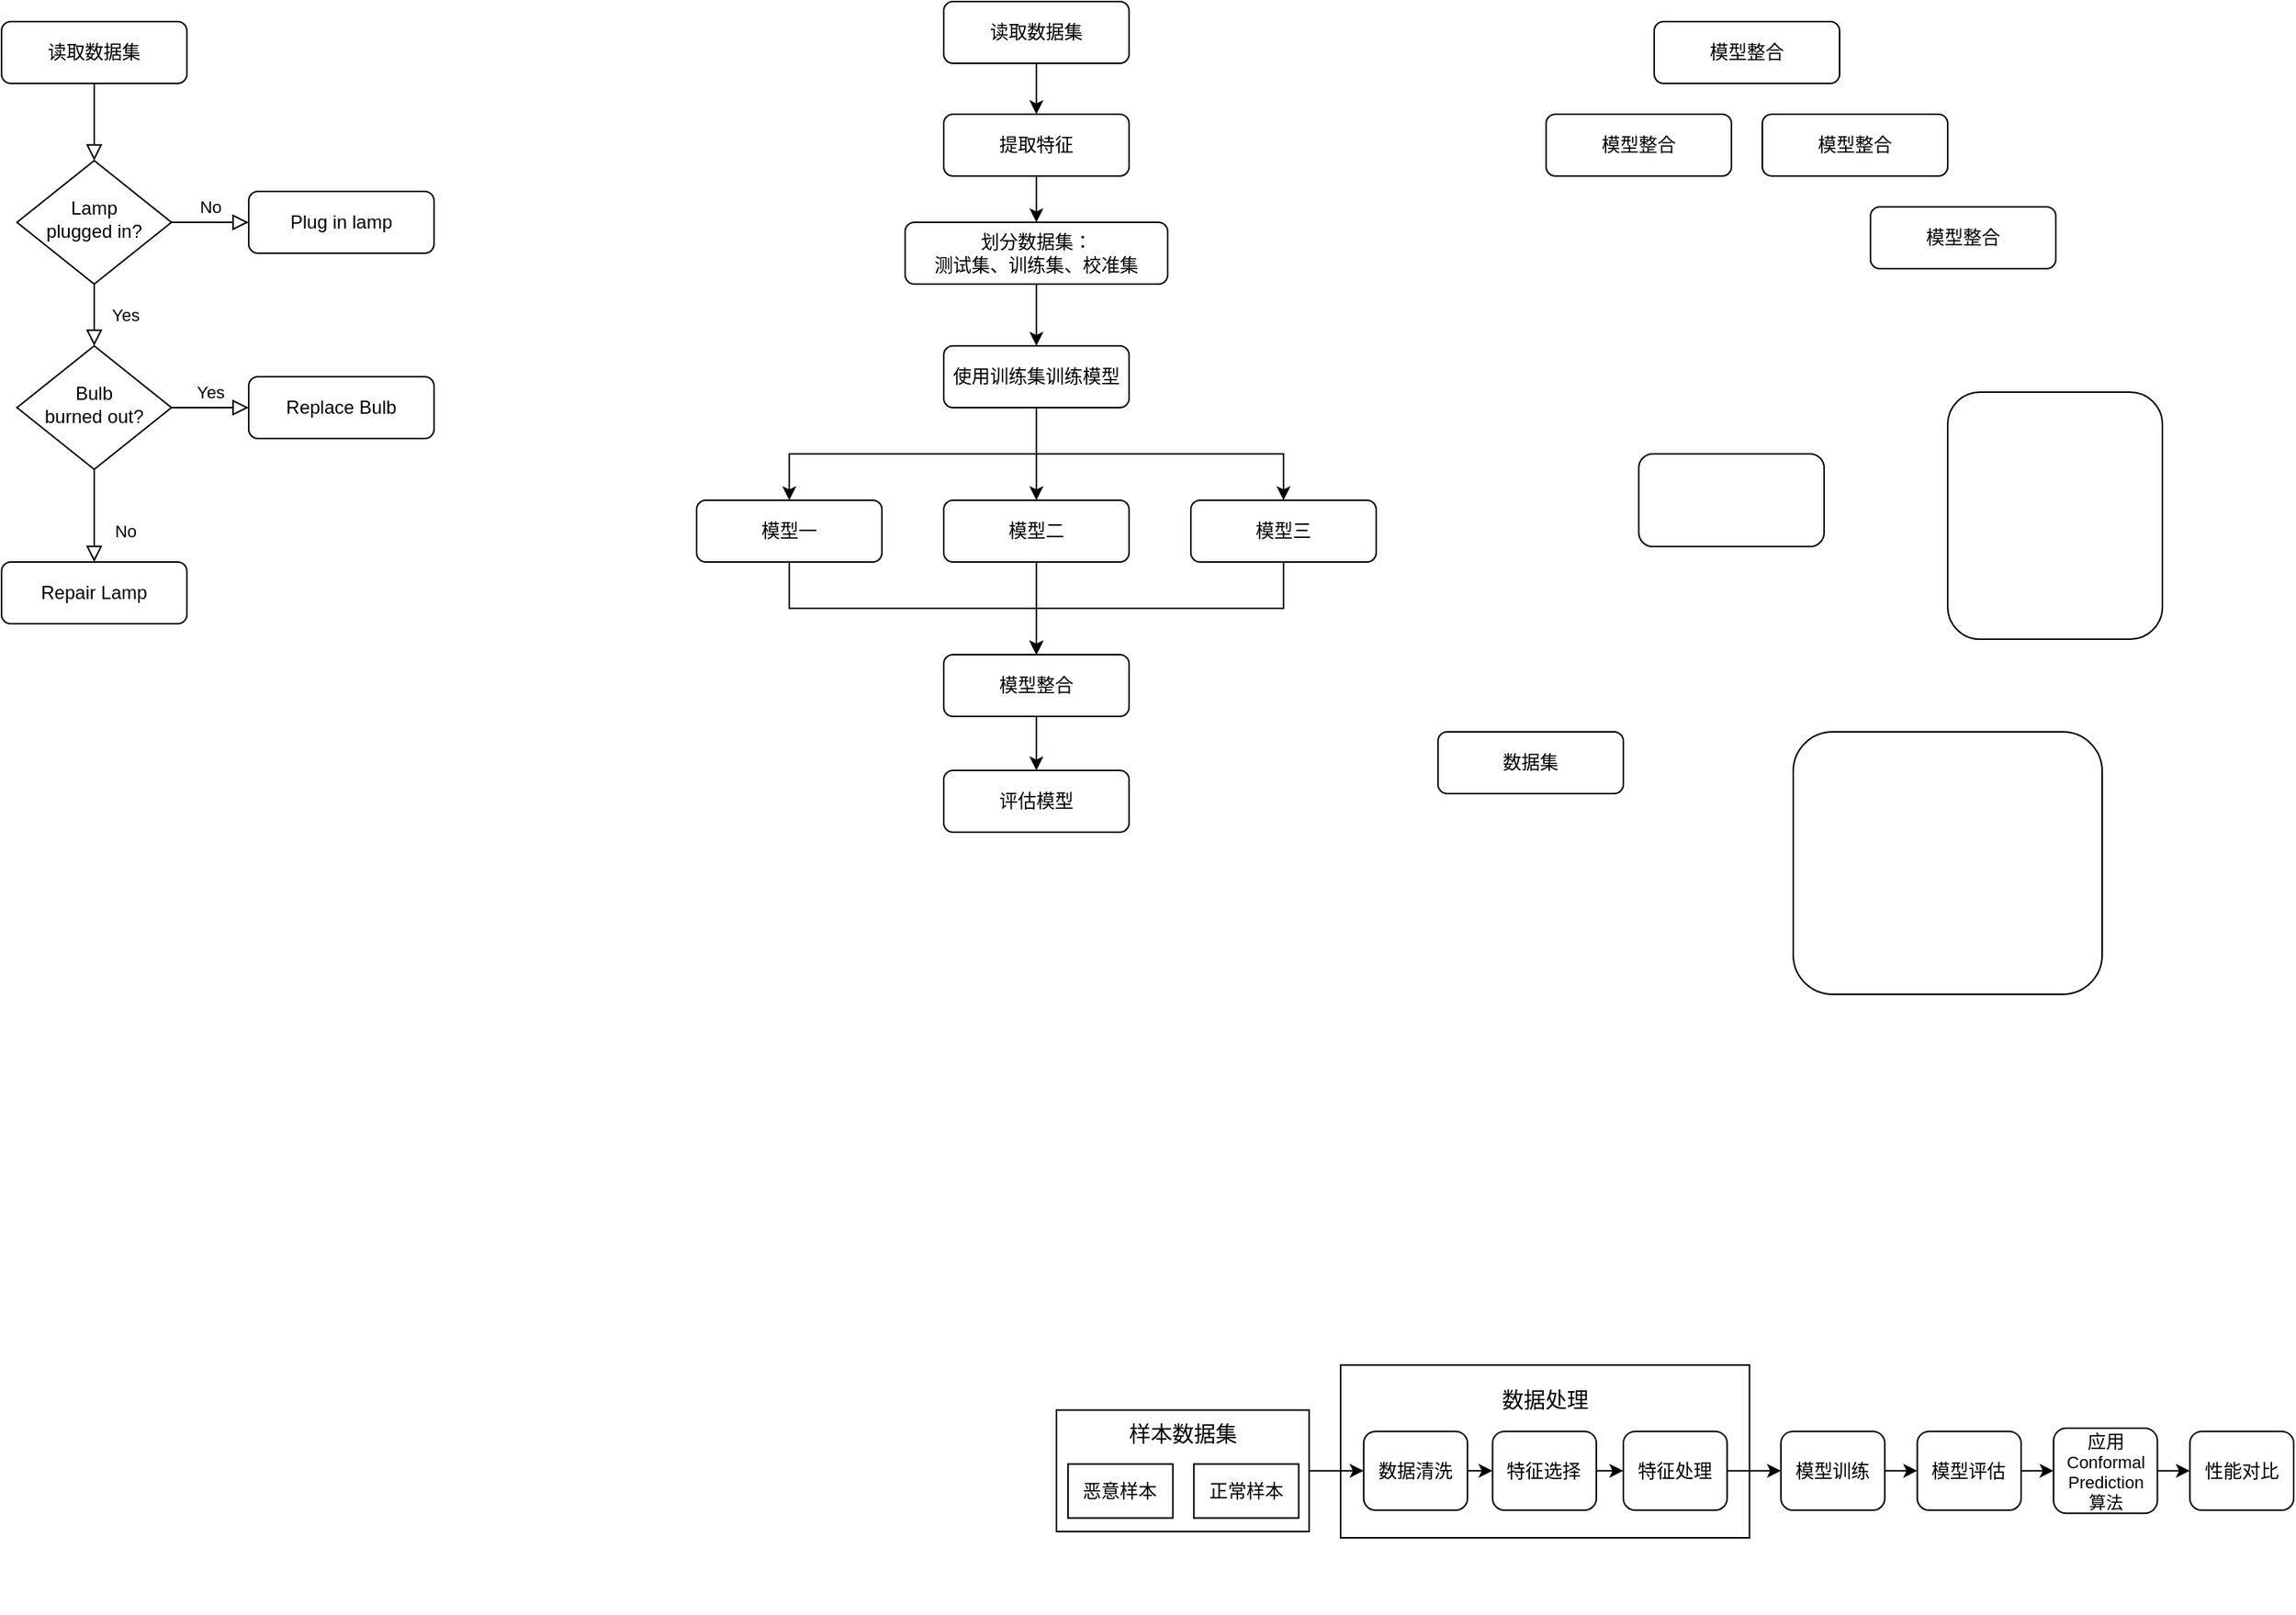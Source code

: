 <mxfile version="24.2.5" type="github">
  <diagram id="C5RBs43oDa-KdzZeNtuy" name="Page-1">
    <mxGraphModel dx="2012" dy="1358" grid="0" gridSize="10" guides="1" tooltips="1" connect="1" arrows="1" fold="1" page="1" pageScale="1" pageWidth="827" pageHeight="1169" math="0" shadow="0">
      <root>
        <mxCell id="WIyWlLk6GJQsqaUBKTNV-0" />
        <mxCell id="WIyWlLk6GJQsqaUBKTNV-1" parent="WIyWlLk6GJQsqaUBKTNV-0" />
        <mxCell id="WIyWlLk6GJQsqaUBKTNV-2" value="" style="rounded=0;html=1;jettySize=auto;orthogonalLoop=1;fontSize=11;endArrow=block;endFill=0;endSize=8;strokeWidth=1;shadow=0;labelBackgroundColor=none;edgeStyle=orthogonalEdgeStyle;" parent="WIyWlLk6GJQsqaUBKTNV-1" source="WIyWlLk6GJQsqaUBKTNV-3" target="WIyWlLk6GJQsqaUBKTNV-6" edge="1">
          <mxGeometry relative="1" as="geometry" />
        </mxCell>
        <mxCell id="WIyWlLk6GJQsqaUBKTNV-3" value="读取数据集" style="rounded=1;whiteSpace=wrap;html=1;fontSize=12;glass=0;strokeWidth=1;shadow=0;" parent="WIyWlLk6GJQsqaUBKTNV-1" vertex="1">
          <mxGeometry x="160" y="80" width="120" height="40" as="geometry" />
        </mxCell>
        <mxCell id="WIyWlLk6GJQsqaUBKTNV-4" value="Yes" style="rounded=0;html=1;jettySize=auto;orthogonalLoop=1;fontSize=11;endArrow=block;endFill=0;endSize=8;strokeWidth=1;shadow=0;labelBackgroundColor=none;edgeStyle=orthogonalEdgeStyle;" parent="WIyWlLk6GJQsqaUBKTNV-1" source="WIyWlLk6GJQsqaUBKTNV-6" target="WIyWlLk6GJQsqaUBKTNV-10" edge="1">
          <mxGeometry y="20" relative="1" as="geometry">
            <mxPoint as="offset" />
          </mxGeometry>
        </mxCell>
        <mxCell id="WIyWlLk6GJQsqaUBKTNV-5" value="No" style="edgeStyle=orthogonalEdgeStyle;rounded=0;html=1;jettySize=auto;orthogonalLoop=1;fontSize=11;endArrow=block;endFill=0;endSize=8;strokeWidth=1;shadow=0;labelBackgroundColor=none;" parent="WIyWlLk6GJQsqaUBKTNV-1" source="WIyWlLk6GJQsqaUBKTNV-6" target="WIyWlLk6GJQsqaUBKTNV-7" edge="1">
          <mxGeometry y="10" relative="1" as="geometry">
            <mxPoint as="offset" />
          </mxGeometry>
        </mxCell>
        <mxCell id="WIyWlLk6GJQsqaUBKTNV-6" value="Lamp&lt;br&gt;plugged in?" style="rhombus;whiteSpace=wrap;html=1;shadow=0;fontFamily=Helvetica;fontSize=12;align=center;strokeWidth=1;spacing=6;spacingTop=-4;" parent="WIyWlLk6GJQsqaUBKTNV-1" vertex="1">
          <mxGeometry x="170" y="170" width="100" height="80" as="geometry" />
        </mxCell>
        <mxCell id="WIyWlLk6GJQsqaUBKTNV-7" value="Plug in lamp" style="rounded=1;whiteSpace=wrap;html=1;fontSize=12;glass=0;strokeWidth=1;shadow=0;" parent="WIyWlLk6GJQsqaUBKTNV-1" vertex="1">
          <mxGeometry x="320" y="190" width="120" height="40" as="geometry" />
        </mxCell>
        <mxCell id="WIyWlLk6GJQsqaUBKTNV-8" value="No" style="rounded=0;html=1;jettySize=auto;orthogonalLoop=1;fontSize=11;endArrow=block;endFill=0;endSize=8;strokeWidth=1;shadow=0;labelBackgroundColor=none;edgeStyle=orthogonalEdgeStyle;" parent="WIyWlLk6GJQsqaUBKTNV-1" source="WIyWlLk6GJQsqaUBKTNV-10" target="WIyWlLk6GJQsqaUBKTNV-11" edge="1">
          <mxGeometry x="0.333" y="20" relative="1" as="geometry">
            <mxPoint as="offset" />
          </mxGeometry>
        </mxCell>
        <mxCell id="WIyWlLk6GJQsqaUBKTNV-9" value="Yes" style="edgeStyle=orthogonalEdgeStyle;rounded=0;html=1;jettySize=auto;orthogonalLoop=1;fontSize=11;endArrow=block;endFill=0;endSize=8;strokeWidth=1;shadow=0;labelBackgroundColor=none;" parent="WIyWlLk6GJQsqaUBKTNV-1" source="WIyWlLk6GJQsqaUBKTNV-10" target="WIyWlLk6GJQsqaUBKTNV-12" edge="1">
          <mxGeometry y="10" relative="1" as="geometry">
            <mxPoint as="offset" />
          </mxGeometry>
        </mxCell>
        <mxCell id="WIyWlLk6GJQsqaUBKTNV-10" value="Bulb&lt;br&gt;burned out?" style="rhombus;whiteSpace=wrap;html=1;shadow=0;fontFamily=Helvetica;fontSize=12;align=center;strokeWidth=1;spacing=6;spacingTop=-4;" parent="WIyWlLk6GJQsqaUBKTNV-1" vertex="1">
          <mxGeometry x="170" y="290" width="100" height="80" as="geometry" />
        </mxCell>
        <mxCell id="WIyWlLk6GJQsqaUBKTNV-11" value="Repair Lamp" style="rounded=1;whiteSpace=wrap;html=1;fontSize=12;glass=0;strokeWidth=1;shadow=0;" parent="WIyWlLk6GJQsqaUBKTNV-1" vertex="1">
          <mxGeometry x="160" y="430" width="120" height="40" as="geometry" />
        </mxCell>
        <mxCell id="WIyWlLk6GJQsqaUBKTNV-12" value="Replace Bulb" style="rounded=1;whiteSpace=wrap;html=1;fontSize=12;glass=0;strokeWidth=1;shadow=0;" parent="WIyWlLk6GJQsqaUBKTNV-1" vertex="1">
          <mxGeometry x="320" y="310" width="120" height="40" as="geometry" />
        </mxCell>
        <mxCell id="8GC-kGIvA9WPgPR1WxOR-9" style="edgeStyle=orthogonalEdgeStyle;rounded=0;orthogonalLoop=1;jettySize=auto;html=1;exitX=0.5;exitY=1;exitDx=0;exitDy=0;entryX=0.5;entryY=0;entryDx=0;entryDy=0;" parent="WIyWlLk6GJQsqaUBKTNV-1" source="8GC-kGIvA9WPgPR1WxOR-0" target="8GC-kGIvA9WPgPR1WxOR-5" edge="1">
          <mxGeometry relative="1" as="geometry" />
        </mxCell>
        <mxCell id="8GC-kGIvA9WPgPR1WxOR-0" value="读取数据集" style="rounded=1;whiteSpace=wrap;html=1;fontSize=12;glass=0;strokeWidth=1;shadow=0;" parent="WIyWlLk6GJQsqaUBKTNV-1" vertex="1">
          <mxGeometry x="770" y="67" width="120" height="40" as="geometry" />
        </mxCell>
        <mxCell id="8GC-kGIvA9WPgPR1WxOR-12" style="edgeStyle=orthogonalEdgeStyle;rounded=0;orthogonalLoop=1;jettySize=auto;html=1;exitX=0.5;exitY=1;exitDx=0;exitDy=0;entryX=0.5;entryY=0;entryDx=0;entryDy=0;" parent="WIyWlLk6GJQsqaUBKTNV-1" source="8GC-kGIvA9WPgPR1WxOR-1" target="8GC-kGIvA9WPgPR1WxOR-6" edge="1">
          <mxGeometry relative="1" as="geometry" />
        </mxCell>
        <mxCell id="8GC-kGIvA9WPgPR1WxOR-1" value="划分数据集：&lt;div&gt;测试集、训练集、校准集&lt;/div&gt;" style="rounded=1;whiteSpace=wrap;html=1;fontSize=12;glass=0;strokeWidth=1;shadow=0;" parent="WIyWlLk6GJQsqaUBKTNV-1" vertex="1">
          <mxGeometry x="745" y="210" width="170" height="40" as="geometry" />
        </mxCell>
        <mxCell id="8GC-kGIvA9WPgPR1WxOR-19" style="edgeStyle=orthogonalEdgeStyle;rounded=0;orthogonalLoop=1;jettySize=auto;html=1;exitX=0.5;exitY=1;exitDx=0;exitDy=0;entryX=0.5;entryY=0;entryDx=0;entryDy=0;" parent="WIyWlLk6GJQsqaUBKTNV-1" source="8GC-kGIvA9WPgPR1WxOR-2" target="8GC-kGIvA9WPgPR1WxOR-8" edge="1">
          <mxGeometry relative="1" as="geometry" />
        </mxCell>
        <mxCell id="8GC-kGIvA9WPgPR1WxOR-2" value="模型二" style="rounded=1;whiteSpace=wrap;html=1;fontSize=12;glass=0;strokeWidth=1;shadow=0;" parent="WIyWlLk6GJQsqaUBKTNV-1" vertex="1">
          <mxGeometry x="770" y="390" width="120" height="40" as="geometry" />
        </mxCell>
        <mxCell id="8GC-kGIvA9WPgPR1WxOR-16" style="edgeStyle=orthogonalEdgeStyle;rounded=0;orthogonalLoop=1;jettySize=auto;html=1;exitX=0.5;exitY=1;exitDx=0;exitDy=0;entryX=0.5;entryY=0;entryDx=0;entryDy=0;" parent="WIyWlLk6GJQsqaUBKTNV-1" source="8GC-kGIvA9WPgPR1WxOR-3" target="8GC-kGIvA9WPgPR1WxOR-8" edge="1">
          <mxGeometry relative="1" as="geometry" />
        </mxCell>
        <mxCell id="8GC-kGIvA9WPgPR1WxOR-3" value="模型一" style="rounded=1;whiteSpace=wrap;html=1;fontSize=12;glass=0;strokeWidth=1;shadow=0;" parent="WIyWlLk6GJQsqaUBKTNV-1" vertex="1">
          <mxGeometry x="610" y="390" width="120" height="40" as="geometry" />
        </mxCell>
        <mxCell id="8GC-kGIvA9WPgPR1WxOR-20" style="edgeStyle=orthogonalEdgeStyle;rounded=0;orthogonalLoop=1;jettySize=auto;html=1;exitX=0.5;exitY=1;exitDx=0;exitDy=0;entryX=0.5;entryY=0;entryDx=0;entryDy=0;" parent="WIyWlLk6GJQsqaUBKTNV-1" source="8GC-kGIvA9WPgPR1WxOR-4" target="8GC-kGIvA9WPgPR1WxOR-8" edge="1">
          <mxGeometry relative="1" as="geometry" />
        </mxCell>
        <mxCell id="8GC-kGIvA9WPgPR1WxOR-4" value="模型三" style="rounded=1;whiteSpace=wrap;html=1;fontSize=12;glass=0;strokeWidth=1;shadow=0;" parent="WIyWlLk6GJQsqaUBKTNV-1" vertex="1">
          <mxGeometry x="930" y="390" width="120" height="40" as="geometry" />
        </mxCell>
        <mxCell id="8GC-kGIvA9WPgPR1WxOR-11" style="edgeStyle=orthogonalEdgeStyle;rounded=0;orthogonalLoop=1;jettySize=auto;html=1;exitX=0.5;exitY=1;exitDx=0;exitDy=0;entryX=0.5;entryY=0;entryDx=0;entryDy=0;" parent="WIyWlLk6GJQsqaUBKTNV-1" source="8GC-kGIvA9WPgPR1WxOR-5" target="8GC-kGIvA9WPgPR1WxOR-1" edge="1">
          <mxGeometry relative="1" as="geometry" />
        </mxCell>
        <mxCell id="8GC-kGIvA9WPgPR1WxOR-5" value="提取特征" style="rounded=1;whiteSpace=wrap;html=1;fontSize=12;glass=0;strokeWidth=1;shadow=0;" parent="WIyWlLk6GJQsqaUBKTNV-1" vertex="1">
          <mxGeometry x="770" y="140" width="120" height="40" as="geometry" />
        </mxCell>
        <mxCell id="8GC-kGIvA9WPgPR1WxOR-13" style="edgeStyle=orthogonalEdgeStyle;rounded=0;orthogonalLoop=1;jettySize=auto;html=1;exitX=0.5;exitY=1;exitDx=0;exitDy=0;entryX=0.5;entryY=0;entryDx=0;entryDy=0;" parent="WIyWlLk6GJQsqaUBKTNV-1" source="8GC-kGIvA9WPgPR1WxOR-6" target="8GC-kGIvA9WPgPR1WxOR-2" edge="1">
          <mxGeometry relative="1" as="geometry" />
        </mxCell>
        <mxCell id="8GC-kGIvA9WPgPR1WxOR-14" style="edgeStyle=orthogonalEdgeStyle;rounded=0;orthogonalLoop=1;jettySize=auto;html=1;exitX=0.5;exitY=1;exitDx=0;exitDy=0;" parent="WIyWlLk6GJQsqaUBKTNV-1" source="8GC-kGIvA9WPgPR1WxOR-6" target="8GC-kGIvA9WPgPR1WxOR-3" edge="1">
          <mxGeometry relative="1" as="geometry" />
        </mxCell>
        <mxCell id="8GC-kGIvA9WPgPR1WxOR-15" style="edgeStyle=orthogonalEdgeStyle;rounded=0;orthogonalLoop=1;jettySize=auto;html=1;exitX=0.5;exitY=1;exitDx=0;exitDy=0;" parent="WIyWlLk6GJQsqaUBKTNV-1" source="8GC-kGIvA9WPgPR1WxOR-6" target="8GC-kGIvA9WPgPR1WxOR-4" edge="1">
          <mxGeometry relative="1" as="geometry" />
        </mxCell>
        <mxCell id="8GC-kGIvA9WPgPR1WxOR-6" value="使用训练集训练模型" style="rounded=1;whiteSpace=wrap;html=1;fontSize=12;glass=0;strokeWidth=1;shadow=0;" parent="WIyWlLk6GJQsqaUBKTNV-1" vertex="1">
          <mxGeometry x="770" y="290" width="120" height="40" as="geometry" />
        </mxCell>
        <mxCell id="8GC-kGIvA9WPgPR1WxOR-30" style="edgeStyle=orthogonalEdgeStyle;rounded=0;orthogonalLoop=1;jettySize=auto;html=1;exitX=0.5;exitY=1;exitDx=0;exitDy=0;entryX=0.5;entryY=0;entryDx=0;entryDy=0;" parent="WIyWlLk6GJQsqaUBKTNV-1" source="8GC-kGIvA9WPgPR1WxOR-8" target="8GC-kGIvA9WPgPR1WxOR-24" edge="1">
          <mxGeometry relative="1" as="geometry" />
        </mxCell>
        <mxCell id="8GC-kGIvA9WPgPR1WxOR-8" value="模型整合" style="rounded=1;whiteSpace=wrap;html=1;fontSize=12;glass=0;strokeWidth=1;shadow=0;" parent="WIyWlLk6GJQsqaUBKTNV-1" vertex="1">
          <mxGeometry x="770" y="490" width="120" height="40" as="geometry" />
        </mxCell>
        <mxCell id="8GC-kGIvA9WPgPR1WxOR-22" value="模型整合" style="rounded=1;whiteSpace=wrap;html=1;fontSize=12;glass=0;strokeWidth=1;shadow=0;" parent="WIyWlLk6GJQsqaUBKTNV-1" vertex="1">
          <mxGeometry x="1300" y="140" width="120" height="40" as="geometry" />
        </mxCell>
        <mxCell id="8GC-kGIvA9WPgPR1WxOR-23" value="模型整合" style="rounded=1;whiteSpace=wrap;html=1;fontSize=12;glass=0;strokeWidth=1;shadow=0;" parent="WIyWlLk6GJQsqaUBKTNV-1" vertex="1">
          <mxGeometry x="1160" y="140" width="120" height="40" as="geometry" />
        </mxCell>
        <mxCell id="8GC-kGIvA9WPgPR1WxOR-24" value="评估模型" style="rounded=1;whiteSpace=wrap;html=1;fontSize=12;glass=0;strokeWidth=1;shadow=0;" parent="WIyWlLk6GJQsqaUBKTNV-1" vertex="1">
          <mxGeometry x="770" y="565" width="120" height="40" as="geometry" />
        </mxCell>
        <mxCell id="8GC-kGIvA9WPgPR1WxOR-25" value="模型整合" style="rounded=1;whiteSpace=wrap;html=1;fontSize=12;glass=0;strokeWidth=1;shadow=0;" parent="WIyWlLk6GJQsqaUBKTNV-1" vertex="1">
          <mxGeometry x="1370" y="200" width="120" height="40" as="geometry" />
        </mxCell>
        <mxCell id="8GC-kGIvA9WPgPR1WxOR-26" value="" style="rounded=1;whiteSpace=wrap;html=1;fontSize=12;glass=0;strokeWidth=1;shadow=0;" parent="WIyWlLk6GJQsqaUBKTNV-1" vertex="1">
          <mxGeometry x="1320" y="540" width="200" height="170" as="geometry" />
        </mxCell>
        <mxCell id="8GC-kGIvA9WPgPR1WxOR-27" value="模型整合" style="rounded=1;whiteSpace=wrap;html=1;fontSize=12;glass=0;strokeWidth=1;shadow=0;" parent="WIyWlLk6GJQsqaUBKTNV-1" vertex="1">
          <mxGeometry x="1230" y="80" width="120" height="40" as="geometry" />
        </mxCell>
        <mxCell id="tyrc3t4Stt8ApQShsR9g-0" value="" style="rounded=1;whiteSpace=wrap;html=1;" parent="WIyWlLk6GJQsqaUBKTNV-1" vertex="1">
          <mxGeometry x="1420" y="320" width="139" height="160" as="geometry" />
        </mxCell>
        <mxCell id="tyrc3t4Stt8ApQShsR9g-1" style="edgeStyle=orthogonalEdgeStyle;rounded=0;orthogonalLoop=1;jettySize=auto;html=1;exitX=0.5;exitY=1;exitDx=0;exitDy=0;" parent="WIyWlLk6GJQsqaUBKTNV-1" source="tyrc3t4Stt8ApQShsR9g-0" target="tyrc3t4Stt8ApQShsR9g-0" edge="1">
          <mxGeometry relative="1" as="geometry" />
        </mxCell>
        <mxCell id="tyrc3t4Stt8ApQShsR9g-2" value="" style="rounded=1;whiteSpace=wrap;html=1;" parent="WIyWlLk6GJQsqaUBKTNV-1" vertex="1">
          <mxGeometry x="1220" y="360" width="120" height="60" as="geometry" />
        </mxCell>
        <mxCell id="tyrc3t4Stt8ApQShsR9g-3" value="数据集" style="rounded=1;whiteSpace=wrap;html=1;fontSize=12;glass=0;strokeWidth=1;shadow=0;" parent="WIyWlLk6GJQsqaUBKTNV-1" vertex="1">
          <mxGeometry x="1090" y="540" width="120" height="40" as="geometry" />
        </mxCell>
        <mxCell id="NTb9POERft8SfO0t2J7f-3" value="" style="group" vertex="1" connectable="0" parent="WIyWlLk6GJQsqaUBKTNV-1">
          <mxGeometry x="843" y="942" width="801" height="130" as="geometry" />
        </mxCell>
        <mxCell id="tyrc3t4Stt8ApQShsR9g-14" value="" style="group" parent="NTb9POERft8SfO0t2J7f-3" vertex="1" connectable="0">
          <mxGeometry y="37.28" width="163.59" height="78.66" as="geometry" />
        </mxCell>
        <mxCell id="tyrc3t4Stt8ApQShsR9g-6" value="&lt;div&gt;&lt;br&gt;&lt;/div&gt;&lt;div&gt;&lt;br&gt;&lt;/div&gt;&lt;div&gt;&lt;br&gt;&lt;/div&gt;&lt;div&gt;&lt;font style=&quot;font-size: 14px;&quot;&gt;样本数据集&lt;/font&gt;&lt;/div&gt;&lt;div&gt;&lt;font size=&quot;3&quot;&gt;&lt;br&gt;&lt;/font&gt;&lt;/div&gt;&lt;div&gt;&lt;font size=&quot;3&quot;&gt;&lt;br&gt;&lt;/font&gt;&lt;/div&gt;&lt;div&gt;&lt;font size=&quot;3&quot;&gt;&lt;br&gt;&lt;/font&gt;&lt;/div&gt;&lt;div&gt;&lt;font size=&quot;3&quot;&gt;&lt;br&gt;&lt;/font&gt;&lt;/div&gt;&lt;div&gt;&lt;br&gt;&lt;/div&gt;" style="rounded=0;whiteSpace=wrap;html=1;" parent="tyrc3t4Stt8ApQShsR9g-14" vertex="1">
          <mxGeometry width="163.59" height="78.66" as="geometry" />
        </mxCell>
        <mxCell id="tyrc3t4Stt8ApQShsR9g-7" value="恶意样本" style="rounded=0;whiteSpace=wrap;html=1;" parent="tyrc3t4Stt8ApQShsR9g-14" vertex="1">
          <mxGeometry x="7.467" y="34.96" width="67.88" height="34.96" as="geometry" />
        </mxCell>
        <mxCell id="tyrc3t4Stt8ApQShsR9g-9" value="正常样本" style="rounded=0;whiteSpace=wrap;html=1;" parent="tyrc3t4Stt8ApQShsR9g-14" vertex="1">
          <mxGeometry x="88.922" y="34.96" width="67.88" height="34.96" as="geometry" />
        </mxCell>
        <mxCell id="tyrc3t4Stt8ApQShsR9g-26" style="edgeStyle=orthogonalEdgeStyle;rounded=0;orthogonalLoop=1;jettySize=auto;html=1;exitX=1;exitY=0.5;exitDx=0;exitDy=0;entryX=0;entryY=0.5;entryDx=0;entryDy=0;" parent="NTb9POERft8SfO0t2J7f-3" source="tyrc3t4Stt8ApQShsR9g-22" target="tyrc3t4Stt8ApQShsR9g-24" edge="1">
          <mxGeometry relative="1" as="geometry" />
        </mxCell>
        <mxCell id="tyrc3t4Stt8ApQShsR9g-22" value="模型训练" style="rounded=1;whiteSpace=wrap;html=1;" parent="NTb9POERft8SfO0t2J7f-3" vertex="1">
          <mxGeometry x="469.06" y="51.071" width="67.203" height="51.071" as="geometry" />
        </mxCell>
        <mxCell id="tyrc3t4Stt8ApQShsR9g-29" style="edgeStyle=orthogonalEdgeStyle;rounded=0;orthogonalLoop=1;jettySize=auto;html=1;exitX=1;exitY=0.5;exitDx=0;exitDy=0;entryX=0;entryY=0.5;entryDx=0;entryDy=0;" parent="NTb9POERft8SfO0t2J7f-3" source="tyrc3t4Stt8ApQShsR9g-24" target="tyrc3t4Stt8ApQShsR9g-27" edge="1">
          <mxGeometry relative="1" as="geometry" />
        </mxCell>
        <mxCell id="tyrc3t4Stt8ApQShsR9g-24" value="模型评估" style="rounded=1;whiteSpace=wrap;html=1;" parent="NTb9POERft8SfO0t2J7f-3" vertex="1">
          <mxGeometry x="557.306" y="51.071" width="67.203" height="51.071" as="geometry" />
        </mxCell>
        <mxCell id="tyrc3t4Stt8ApQShsR9g-30" style="edgeStyle=orthogonalEdgeStyle;rounded=0;orthogonalLoop=1;jettySize=auto;html=1;exitX=1;exitY=0.5;exitDx=0;exitDy=0;entryX=0;entryY=0.5;entryDx=0;entryDy=0;" parent="NTb9POERft8SfO0t2J7f-3" source="tyrc3t4Stt8ApQShsR9g-27" target="tyrc3t4Stt8ApQShsR9g-28" edge="1">
          <mxGeometry relative="1" as="geometry" />
        </mxCell>
        <mxCell id="tyrc3t4Stt8ApQShsR9g-27" value="应用&lt;span style=&quot;text-wrap: nowrap; color: rgba(0, 0, 0, 0); font-family: monospace; text-align: start; font-size: 0px;&quot;&gt;%3CmxGraphModel%3E%3Croot%3E%3CmxCell%20id%3D%220%22%2F%3E%3CmxCell%20id%3D%221%22%20parent%3D%220%22%2F%3E%3CmxCell%20id%3D%222%22%20value%3D%22%E6%A8%A1%E5%9E%8B%E8%AF%84%E4%BC%B0%22%20style%3D%22rounded%3D1%3BwhiteSpace%3Dwrap%3Bhtml%3D1%3B%22%20vertex%3D%221%22%20parent%3D%221%22%3E%3CmxGeometry%20x%3D%221670%22%20y%3D%22935%22%20width%3D%2299%22%20height%3D%2255%22%20as%3D%22geometry%22%2F%3E%3C%2FmxCell%3E%3C%2Froot%3E%3C%2FmxGraphModel%&lt;/span&gt;&lt;div style=&quot;font-size: 11px;&quot;&gt;&lt;span style=&quot;color: rgba(0, 0, 0, 0); font-family: monospace; text-align: start; text-wrap: nowrap; font-size: 0px;&quot;&gt;3E&lt;/span&gt;Conformal Prediction&lt;/div&gt;&lt;div style=&quot;font-size: 11px;&quot;&gt;算法&lt;/div&gt;" style="rounded=1;whiteSpace=wrap;html=1;" parent="NTb9POERft8SfO0t2J7f-3" vertex="1">
          <mxGeometry x="645.55" y="49" width="67.2" height="55.14" as="geometry" />
        </mxCell>
        <mxCell id="tyrc3t4Stt8ApQShsR9g-28" value="性能对比" style="rounded=1;whiteSpace=wrap;html=1;" parent="NTb9POERft8SfO0t2J7f-3" vertex="1">
          <mxGeometry x="733.797" y="51.071" width="67.203" height="51.071" as="geometry" />
        </mxCell>
        <mxCell id="tyrc3t4Stt8ApQShsR9g-31" value="" style="group" parent="NTb9POERft8SfO0t2J7f-3" vertex="1" connectable="0">
          <mxGeometry x="183.958" width="264.74" height="130" as="geometry" />
        </mxCell>
        <mxCell id="tyrc3t4Stt8ApQShsR9g-11" value="&lt;div&gt;&lt;br&gt;&lt;/div&gt;&lt;div&gt;&lt;br&gt;&lt;/div&gt;&lt;div&gt;&lt;span style=&quot;font-size: 14px; background-color: initial;&quot;&gt;&lt;br&gt;&lt;/span&gt;&lt;/div&gt;&lt;div&gt;&lt;span style=&quot;font-size: 14px; background-color: initial;&quot;&gt;&lt;br&gt;&lt;/span&gt;&lt;/div&gt;&lt;div&gt;&lt;span style=&quot;font-size: 14px; background-color: initial;&quot;&gt;数据处理&lt;/span&gt;&lt;br&gt;&lt;/div&gt;&lt;div&gt;&lt;font size=&quot;3&quot;&gt;&lt;br&gt;&lt;/font&gt;&lt;/div&gt;&lt;div&gt;&lt;font size=&quot;3&quot;&gt;&lt;br&gt;&lt;/font&gt;&lt;/div&gt;&lt;div&gt;&lt;font size=&quot;3&quot;&gt;&lt;br&gt;&lt;/font&gt;&lt;/div&gt;&lt;div&gt;&lt;font size=&quot;3&quot;&gt;&lt;br&gt;&lt;/font&gt;&lt;/div&gt;&lt;div&gt;&lt;font size=&quot;3&quot;&gt;&lt;br&gt;&lt;/font&gt;&lt;/div&gt;&lt;div&gt;&lt;font size=&quot;3&quot;&gt;&lt;br&gt;&lt;/font&gt;&lt;/div&gt;&lt;div&gt;&lt;br&gt;&lt;/div&gt;" style="rounded=0;whiteSpace=wrap;html=1;" parent="tyrc3t4Stt8ApQShsR9g-31" vertex="1">
          <mxGeometry y="8.13" width="264.74" height="111.88" as="geometry" />
        </mxCell>
        <mxCell id="tyrc3t4Stt8ApQShsR9g-20" style="edgeStyle=orthogonalEdgeStyle;rounded=0;orthogonalLoop=1;jettySize=auto;html=1;exitX=1;exitY=0.5;exitDx=0;exitDy=0;entryX=0;entryY=0.5;entryDx=0;entryDy=0;" parent="tyrc3t4Stt8ApQShsR9g-31" source="tyrc3t4Stt8ApQShsR9g-12" target="tyrc3t4Stt8ApQShsR9g-15" edge="1">
          <mxGeometry relative="1" as="geometry" />
        </mxCell>
        <mxCell id="tyrc3t4Stt8ApQShsR9g-12" value="数据清洗" style="rounded=1;whiteSpace=wrap;html=1;" parent="tyrc3t4Stt8ApQShsR9g-31" vertex="1">
          <mxGeometry x="14.934" y="51.071" width="67.203" height="51.071" as="geometry" />
        </mxCell>
        <mxCell id="tyrc3t4Stt8ApQShsR9g-21" style="edgeStyle=orthogonalEdgeStyle;rounded=0;orthogonalLoop=1;jettySize=auto;html=1;exitX=1;exitY=0.5;exitDx=0;exitDy=0;entryX=0;entryY=0.5;entryDx=0;entryDy=0;" parent="tyrc3t4Stt8ApQShsR9g-31" source="tyrc3t4Stt8ApQShsR9g-15" target="tyrc3t4Stt8ApQShsR9g-17" edge="1">
          <mxGeometry relative="1" as="geometry" />
        </mxCell>
        <mxCell id="tyrc3t4Stt8ApQShsR9g-15" value="特征选择" style="rounded=1;whiteSpace=wrap;html=1;" parent="tyrc3t4Stt8ApQShsR9g-31" vertex="1">
          <mxGeometry x="98.373" y="51.071" width="67.203" height="51.071" as="geometry" />
        </mxCell>
        <mxCell id="tyrc3t4Stt8ApQShsR9g-17" value="特征处理" style="rounded=1;whiteSpace=wrap;html=1;" parent="tyrc3t4Stt8ApQShsR9g-31" vertex="1">
          <mxGeometry x="183.041" y="51.071" width="67.203" height="51.071" as="geometry" />
        </mxCell>
        <mxCell id="tyrc3t4Stt8ApQShsR9g-33" style="edgeStyle=orthogonalEdgeStyle;rounded=0;orthogonalLoop=1;jettySize=auto;html=1;exitX=1;exitY=0.5;exitDx=0;exitDy=0;entryX=0;entryY=0.5;entryDx=0;entryDy=0;" parent="NTb9POERft8SfO0t2J7f-3" source="tyrc3t4Stt8ApQShsR9g-17" target="tyrc3t4Stt8ApQShsR9g-22" edge="1">
          <mxGeometry relative="1" as="geometry" />
        </mxCell>
        <mxCell id="NTb9POERft8SfO0t2J7f-2" style="edgeStyle=orthogonalEdgeStyle;rounded=0;orthogonalLoop=1;jettySize=auto;html=1;exitX=1;exitY=0.5;exitDx=0;exitDy=0;entryX=0;entryY=0.5;entryDx=0;entryDy=0;" edge="1" parent="NTb9POERft8SfO0t2J7f-3" source="tyrc3t4Stt8ApQShsR9g-6" target="tyrc3t4Stt8ApQShsR9g-12">
          <mxGeometry relative="1" as="geometry" />
        </mxCell>
      </root>
    </mxGraphModel>
  </diagram>
</mxfile>

